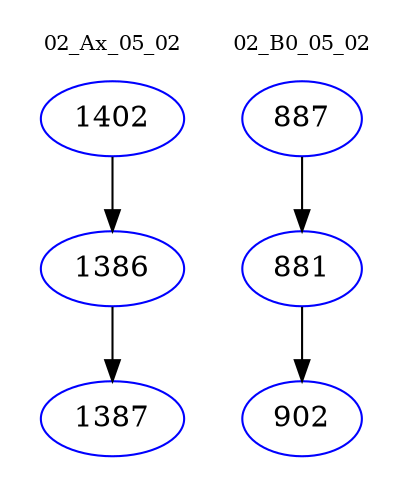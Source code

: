 digraph{
subgraph cluster_0 {
color = white
label = "02_Ax_05_02";
fontsize=10;
T0_1402 [label="1402", color="blue"]
T0_1402 -> T0_1386 [color="black"]
T0_1386 [label="1386", color="blue"]
T0_1386 -> T0_1387 [color="black"]
T0_1387 [label="1387", color="blue"]
}
subgraph cluster_1 {
color = white
label = "02_B0_05_02";
fontsize=10;
T1_887 [label="887", color="blue"]
T1_887 -> T1_881 [color="black"]
T1_881 [label="881", color="blue"]
T1_881 -> T1_902 [color="black"]
T1_902 [label="902", color="blue"]
}
}
